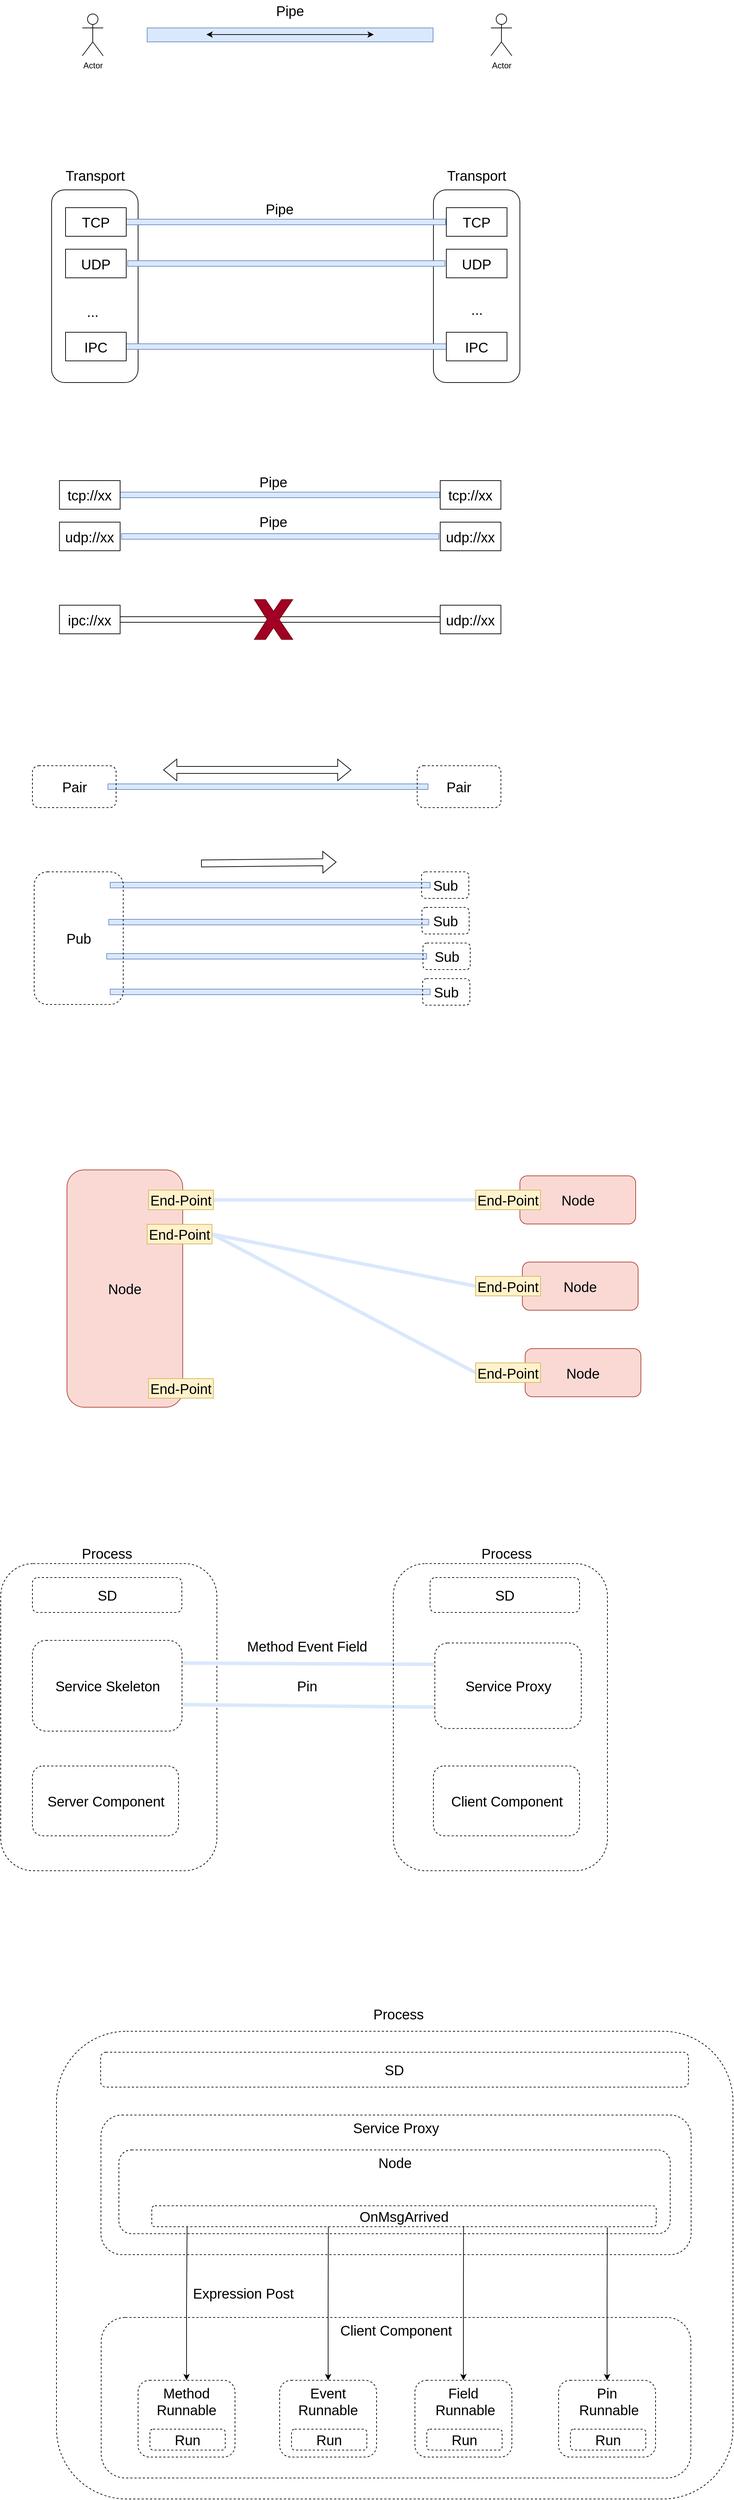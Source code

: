 <mxfile version="20.8.23" type="github">
  <diagram name="第 1 页" id="jIALP_Qu_OMVzzjKfbdN">
    <mxGraphModel dx="1434" dy="790" grid="1" gridSize="10" guides="1" tooltips="1" connect="1" arrows="1" fold="1" page="0" pageScale="1" pageWidth="3300" pageHeight="4681" math="0" shadow="0">
      <root>
        <mxCell id="0" />
        <mxCell id="1" parent="0" />
        <mxCell id="VlplCTbGySArgwU-pw7Q-80" value="" style="rounded=1;whiteSpace=wrap;html=1;dashed=1;fontSize=20;fillColor=none;" vertex="1" parent="1">
          <mxGeometry x="340" y="3150" width="970" height="670" as="geometry" />
        </mxCell>
        <mxCell id="VlplCTbGySArgwU-pw7Q-82" value="Client&amp;nbsp;Component" style="rounded=1;whiteSpace=wrap;html=1;dashed=1;fontSize=20;fillColor=none;verticalAlign=top;container=0;" vertex="1" parent="1">
          <mxGeometry x="404.13" y="3560" width="845.5" height="230" as="geometry" />
        </mxCell>
        <mxCell id="oMI9exQP8Ro3YuZZ36rO-1" value="" style="rounded=0;whiteSpace=wrap;html=1;fillColor=#dae8fc;strokeColor=#6c8ebf;" parent="1" vertex="1">
          <mxGeometry x="413.75" y="1363" width="459" height="8" as="geometry" />
        </mxCell>
        <mxCell id="oMI9exQP8Ro3YuZZ36rO-14" value="Pair" style="rounded=1;whiteSpace=wrap;html=1;fontSize=20;fillColor=none;dashed=1;" parent="1" vertex="1">
          <mxGeometry x="857.25" y="1337" width="120" height="60" as="geometry" />
        </mxCell>
        <mxCell id="oMI9exQP8Ro3YuZZ36rO-13" value="Pair" style="rounded=1;whiteSpace=wrap;html=1;fontSize=20;fillColor=none;dashed=1;" parent="1" vertex="1">
          <mxGeometry x="305.5" y="1337" width="120" height="60" as="geometry" />
        </mxCell>
        <mxCell id="vvXEJO5Gxhm5R_YY8Jwg-34" value="" style="rounded=1;whiteSpace=wrap;html=1;fontSize=20;" parent="1" vertex="1">
          <mxGeometry x="880.5" y="512" width="124" height="276" as="geometry" />
        </mxCell>
        <mxCell id="vvXEJO5Gxhm5R_YY8Jwg-33" value="" style="rounded=1;whiteSpace=wrap;html=1;fontSize=20;" parent="1" vertex="1">
          <mxGeometry x="333" y="512" width="124" height="276" as="geometry" />
        </mxCell>
        <mxCell id="egSyH-RiIAFcxhQm0xI7-1" value="" style="rounded=0;whiteSpace=wrap;html=1;fillColor=#dae8fc;strokeColor=#6c8ebf;" parent="1" vertex="1">
          <mxGeometry x="470" y="280" width="410" height="20" as="geometry" />
        </mxCell>
        <mxCell id="egSyH-RiIAFcxhQm0xI7-3" value="" style="endArrow=classic;startArrow=classic;html=1;rounded=0;" parent="1" edge="1">
          <mxGeometry width="50" height="50" relative="1" as="geometry">
            <mxPoint x="555" y="289.5" as="sourcePoint" />
            <mxPoint x="795" y="289.5" as="targetPoint" />
          </mxGeometry>
        </mxCell>
        <mxCell id="egSyH-RiIAFcxhQm0xI7-4" value="Actor" style="shape=umlActor;verticalLabelPosition=bottom;verticalAlign=top;html=1;outlineConnect=0;" parent="1" vertex="1">
          <mxGeometry x="377" y="260" width="30" height="60" as="geometry" />
        </mxCell>
        <mxCell id="egSyH-RiIAFcxhQm0xI7-5" value="Actor" style="shape=umlActor;verticalLabelPosition=bottom;verticalAlign=top;html=1;outlineConnect=0;" parent="1" vertex="1">
          <mxGeometry x="963" y="260" width="30" height="60" as="geometry" />
        </mxCell>
        <mxCell id="egSyH-RiIAFcxhQm0xI7-6" value="Pipe" style="text;html=1;strokeColor=none;fillColor=none;align=center;verticalAlign=middle;whiteSpace=wrap;rounded=0;fontSize=20;" parent="1" vertex="1">
          <mxGeometry x="645" y="240" width="60" height="30" as="geometry" />
        </mxCell>
        <mxCell id="vvXEJO5Gxhm5R_YY8Jwg-16" value="" style="rounded=0;whiteSpace=wrap;html=1;fillColor=#dae8fc;strokeColor=#6c8ebf;" parent="1" vertex="1">
          <mxGeometry x="439" y="554" width="459" height="8" as="geometry" />
        </mxCell>
        <mxCell id="vvXEJO5Gxhm5R_YY8Jwg-22" value="TCP" style="rounded=0;whiteSpace=wrap;html=1;fontSize=20;" parent="1" vertex="1">
          <mxGeometry x="353" y="537.5" width="87" height="41" as="geometry" />
        </mxCell>
        <mxCell id="vvXEJO5Gxhm5R_YY8Jwg-23" value="TCP" style="rounded=0;whiteSpace=wrap;html=1;fontSize=20;" parent="1" vertex="1">
          <mxGeometry x="899" y="537.5" width="87" height="41" as="geometry" />
        </mxCell>
        <mxCell id="vvXEJO5Gxhm5R_YY8Jwg-24" value="" style="rounded=0;whiteSpace=wrap;html=1;fillColor=#dae8fc;strokeColor=#6c8ebf;" parent="1" vertex="1">
          <mxGeometry x="442" y="613.5" width="455" height="8" as="geometry" />
        </mxCell>
        <mxCell id="vvXEJO5Gxhm5R_YY8Jwg-25" value="UDP" style="rounded=0;whiteSpace=wrap;html=1;fontSize=20;" parent="1" vertex="1">
          <mxGeometry x="353" y="597" width="87" height="41" as="geometry" />
        </mxCell>
        <mxCell id="vvXEJO5Gxhm5R_YY8Jwg-26" value="UDP" style="rounded=0;whiteSpace=wrap;html=1;fontSize=20;" parent="1" vertex="1">
          <mxGeometry x="899" y="597" width="87" height="41" as="geometry" />
        </mxCell>
        <mxCell id="vvXEJO5Gxhm5R_YY8Jwg-27" value="" style="rounded=0;whiteSpace=wrap;html=1;fillColor=#dae8fc;strokeColor=#6c8ebf;" parent="1" vertex="1">
          <mxGeometry x="433" y="732.5" width="466" height="8" as="geometry" />
        </mxCell>
        <mxCell id="vvXEJO5Gxhm5R_YY8Jwg-28" value="IPC" style="rounded=0;whiteSpace=wrap;html=1;fontSize=20;" parent="1" vertex="1">
          <mxGeometry x="353" y="716" width="87" height="41" as="geometry" />
        </mxCell>
        <mxCell id="vvXEJO5Gxhm5R_YY8Jwg-29" value="IPC" style="rounded=0;whiteSpace=wrap;html=1;fontSize=20;" parent="1" vertex="1">
          <mxGeometry x="899" y="716" width="87" height="41" as="geometry" />
        </mxCell>
        <mxCell id="vvXEJO5Gxhm5R_YY8Jwg-30" value="..." style="text;html=1;strokeColor=none;fillColor=none;align=center;verticalAlign=middle;whiteSpace=wrap;rounded=0;fontSize=20;" parent="1" vertex="1">
          <mxGeometry x="362" y="671" width="60" height="30" as="geometry" />
        </mxCell>
        <mxCell id="vvXEJO5Gxhm5R_YY8Jwg-31" value="..." style="text;html=1;strokeColor=none;fillColor=none;align=center;verticalAlign=middle;whiteSpace=wrap;rounded=0;fontSize=20;" parent="1" vertex="1">
          <mxGeometry x="912.5" y="668" width="60" height="30" as="geometry" />
        </mxCell>
        <mxCell id="vvXEJO5Gxhm5R_YY8Jwg-35" value="Transport" style="text;html=1;strokeColor=none;fillColor=none;align=center;verticalAlign=middle;whiteSpace=wrap;rounded=0;fontSize=20;" parent="1" vertex="1">
          <mxGeometry x="338.5" y="478" width="113" height="26" as="geometry" />
        </mxCell>
        <mxCell id="vvXEJO5Gxhm5R_YY8Jwg-36" value="Transport" style="text;html=1;strokeColor=none;fillColor=none;align=center;verticalAlign=middle;whiteSpace=wrap;rounded=0;fontSize=20;" parent="1" vertex="1">
          <mxGeometry x="886" y="478" width="113" height="26" as="geometry" />
        </mxCell>
        <mxCell id="vvXEJO5Gxhm5R_YY8Jwg-37" value="Pipe" style="text;html=1;strokeColor=none;fillColor=none;align=center;verticalAlign=middle;whiteSpace=wrap;rounded=0;fontSize=20;" parent="1" vertex="1">
          <mxGeometry x="630" y="524" width="60" height="30" as="geometry" />
        </mxCell>
        <mxCell id="vvXEJO5Gxhm5R_YY8Jwg-40" value="" style="rounded=0;whiteSpace=wrap;html=1;fillColor=#dae8fc;strokeColor=#6c8ebf;" parent="1" vertex="1">
          <mxGeometry x="430.25" y="945" width="459" height="8" as="geometry" />
        </mxCell>
        <mxCell id="vvXEJO5Gxhm5R_YY8Jwg-41" value="tcp://xx" style="rounded=0;whiteSpace=wrap;html=1;fontSize=20;" parent="1" vertex="1">
          <mxGeometry x="344.25" y="928.5" width="87" height="41" as="geometry" />
        </mxCell>
        <mxCell id="vvXEJO5Gxhm5R_YY8Jwg-42" value="tcp://xx" style="rounded=0;whiteSpace=wrap;html=1;fontSize=20;" parent="1" vertex="1">
          <mxGeometry x="890.25" y="928.5" width="87" height="41" as="geometry" />
        </mxCell>
        <mxCell id="vvXEJO5Gxhm5R_YY8Jwg-43" value="" style="rounded=0;whiteSpace=wrap;html=1;fillColor=#dae8fc;strokeColor=#6c8ebf;" parent="1" vertex="1">
          <mxGeometry x="433.25" y="1004.5" width="455" height="8" as="geometry" />
        </mxCell>
        <mxCell id="vvXEJO5Gxhm5R_YY8Jwg-44" value="udp://xx" style="rounded=0;whiteSpace=wrap;html=1;fontSize=20;" parent="1" vertex="1">
          <mxGeometry x="344.25" y="988" width="87" height="41" as="geometry" />
        </mxCell>
        <mxCell id="vvXEJO5Gxhm5R_YY8Jwg-45" value="udp://xx" style="rounded=0;whiteSpace=wrap;html=1;fontSize=20;" parent="1" vertex="1">
          <mxGeometry x="890.25" y="988" width="87" height="41" as="geometry" />
        </mxCell>
        <mxCell id="vvXEJO5Gxhm5R_YY8Jwg-46" value="" style="rounded=0;whiteSpace=wrap;html=1;" parent="1" vertex="1">
          <mxGeometry x="424.25" y="1123.5" width="466" height="8" as="geometry" />
        </mxCell>
        <mxCell id="vvXEJO5Gxhm5R_YY8Jwg-47" value="ipc://xx" style="rounded=0;whiteSpace=wrap;html=1;fontSize=20;" parent="1" vertex="1">
          <mxGeometry x="344.25" y="1107" width="87" height="41" as="geometry" />
        </mxCell>
        <mxCell id="vvXEJO5Gxhm5R_YY8Jwg-48" value="udp://xx" style="rounded=0;whiteSpace=wrap;html=1;fontSize=20;" parent="1" vertex="1">
          <mxGeometry x="890.25" y="1107" width="87" height="41" as="geometry" />
        </mxCell>
        <mxCell id="vvXEJO5Gxhm5R_YY8Jwg-53" value="Pipe" style="text;html=1;strokeColor=none;fillColor=none;align=center;verticalAlign=middle;whiteSpace=wrap;rounded=0;fontSize=20;" parent="1" vertex="1">
          <mxGeometry x="621.25" y="915" width="60" height="30" as="geometry" />
        </mxCell>
        <mxCell id="vvXEJO5Gxhm5R_YY8Jwg-54" value="" style="verticalLabelPosition=bottom;verticalAlign=top;html=1;shape=mxgraph.basic.x;fontSize=20;fillColor=#a20025;fontColor=#ffffff;strokeColor=#6F0000;" parent="1" vertex="1">
          <mxGeometry x="623.75" y="1099" width="55" height="57" as="geometry" />
        </mxCell>
        <mxCell id="vvXEJO5Gxhm5R_YY8Jwg-55" value="Pipe" style="text;html=1;strokeColor=none;fillColor=none;align=center;verticalAlign=middle;whiteSpace=wrap;rounded=0;fontSize=20;" parent="1" vertex="1">
          <mxGeometry x="621.25" y="972" width="60" height="30" as="geometry" />
        </mxCell>
        <mxCell id="oMI9exQP8Ro3YuZZ36rO-4" value="" style="rounded=0;whiteSpace=wrap;html=1;fillColor=#dae8fc;strokeColor=#6c8ebf;rotation=0;" parent="1" vertex="1">
          <mxGeometry x="417" y="1504" width="458.75" height="8" as="geometry" />
        </mxCell>
        <mxCell id="oMI9exQP8Ro3YuZZ36rO-15" value="" style="rounded=0;whiteSpace=wrap;html=1;fillColor=#dae8fc;strokeColor=#6c8ebf;" parent="1" vertex="1">
          <mxGeometry x="415" y="1557" width="458.75" height="8" as="geometry" />
        </mxCell>
        <mxCell id="oMI9exQP8Ro3YuZZ36rO-16" value="" style="rounded=0;whiteSpace=wrap;html=1;fillColor=#dae8fc;strokeColor=#6c8ebf;rotation=0;" parent="1" vertex="1">
          <mxGeometry x="412" y="1606" width="458.75" height="8" as="geometry" />
        </mxCell>
        <mxCell id="oMI9exQP8Ro3YuZZ36rO-17" value="" style="rounded=0;whiteSpace=wrap;html=1;fillColor=#dae8fc;strokeColor=#6c8ebf;rotation=0;" parent="1" vertex="1">
          <mxGeometry x="417" y="1657" width="458.75" height="8" as="geometry" />
        </mxCell>
        <mxCell id="oMI9exQP8Ro3YuZZ36rO-18" value="Pub" style="rounded=1;whiteSpace=wrap;html=1;fontSize=20;fillColor=none;dashed=1;" parent="1" vertex="1">
          <mxGeometry x="308" y="1489" width="127.75" height="190" as="geometry" />
        </mxCell>
        <mxCell id="oMI9exQP8Ro3YuZZ36rO-19" value="Sub" style="rounded=1;whiteSpace=wrap;html=1;fontSize=20;fillColor=none;dashed=1;" parent="1" vertex="1">
          <mxGeometry x="863.5" y="1489" width="67.75" height="38" as="geometry" />
        </mxCell>
        <mxCell id="oMI9exQP8Ro3YuZZ36rO-23" value="Sub" style="rounded=1;whiteSpace=wrap;html=1;fontSize=20;fillColor=none;dashed=1;" parent="1" vertex="1">
          <mxGeometry x="864" y="1540" width="67.75" height="38" as="geometry" />
        </mxCell>
        <mxCell id="oMI9exQP8Ro3YuZZ36rO-24" value="Sub" style="rounded=1;whiteSpace=wrap;html=1;fontSize=20;fillColor=none;dashed=1;" parent="1" vertex="1">
          <mxGeometry x="865.5" y="1591" width="67.75" height="38" as="geometry" />
        </mxCell>
        <mxCell id="oMI9exQP8Ro3YuZZ36rO-25" value="Sub" style="rounded=1;whiteSpace=wrap;html=1;fontSize=20;fillColor=none;dashed=1;" parent="1" vertex="1">
          <mxGeometry x="865" y="1642" width="67.75" height="38" as="geometry" />
        </mxCell>
        <mxCell id="VlplCTbGySArgwU-pw7Q-2" value="" style="shape=flexArrow;endArrow=classic;html=1;rounded=0;fontSize=20;" edge="1" parent="1">
          <mxGeometry width="50" height="50" relative="1" as="geometry">
            <mxPoint x="547.38" y="1477" as="sourcePoint" />
            <mxPoint x="741.38" y="1475" as="targetPoint" />
          </mxGeometry>
        </mxCell>
        <mxCell id="VlplCTbGySArgwU-pw7Q-3" value="" style="shape=flexArrow;endArrow=classic;startArrow=classic;html=1;rounded=0;fontSize=20;" edge="1" parent="1">
          <mxGeometry width="100" height="100" relative="1" as="geometry">
            <mxPoint x="493.06" y="1343" as="sourcePoint" />
            <mxPoint x="762.68" y="1343" as="targetPoint" />
          </mxGeometry>
        </mxCell>
        <mxCell id="VlplCTbGySArgwU-pw7Q-4" value="Node" style="rounded=1;whiteSpace=wrap;html=1;fontSize=20;fillColor=#fad9d5;strokeColor=#ae4132;" vertex="1" parent="1">
          <mxGeometry x="355" y="1916" width="166" height="340" as="geometry" />
        </mxCell>
        <mxCell id="VlplCTbGySArgwU-pw7Q-23" style="edgeStyle=none;rounded=0;orthogonalLoop=1;jettySize=auto;html=1;exitX=1;exitY=0.5;exitDx=0;exitDy=0;entryX=0;entryY=0.5;entryDx=0;entryDy=0;strokeColor=#dae8fc;fontSize=20;fillColor=#DAE8FC;strokeWidth=5;startArrow=none;startFill=0;endArrow=none;endFill=0;" edge="1" parent="1" source="VlplCTbGySArgwU-pw7Q-5" target="VlplCTbGySArgwU-pw7Q-13">
          <mxGeometry relative="1" as="geometry" />
        </mxCell>
        <mxCell id="VlplCTbGySArgwU-pw7Q-5" value="End-Point" style="rounded=0;whiteSpace=wrap;html=1;fontSize=20;fillColor=#fff2cc;strokeColor=#d6b656;" vertex="1" parent="1">
          <mxGeometry x="472" y="1945" width="93" height="28" as="geometry" />
        </mxCell>
        <mxCell id="VlplCTbGySArgwU-pw7Q-24" style="edgeStyle=none;rounded=0;orthogonalLoop=1;jettySize=auto;html=1;exitX=1;exitY=0.5;exitDx=0;exitDy=0;entryX=0;entryY=0.5;entryDx=0;entryDy=0;strokeColor=#dae8fc;strokeWidth=5;fontSize=20;startArrow=none;startFill=0;endArrow=none;endFill=0;fillColor=#DAE8FC;" edge="1" parent="1" source="VlplCTbGySArgwU-pw7Q-6" target="VlplCTbGySArgwU-pw7Q-14">
          <mxGeometry relative="1" as="geometry" />
        </mxCell>
        <mxCell id="VlplCTbGySArgwU-pw7Q-25" style="edgeStyle=none;rounded=0;orthogonalLoop=1;jettySize=auto;html=1;exitX=1;exitY=0.5;exitDx=0;exitDy=0;entryX=0;entryY=0.5;entryDx=0;entryDy=0;strokeColor=#dae8fc;strokeWidth=5;fontSize=20;startArrow=none;startFill=0;endArrow=none;endFill=0;fillColor=#DAE8FC;" edge="1" parent="1" source="VlplCTbGySArgwU-pw7Q-6" target="VlplCTbGySArgwU-pw7Q-15">
          <mxGeometry relative="1" as="geometry" />
        </mxCell>
        <mxCell id="VlplCTbGySArgwU-pw7Q-6" value="End-Point" style="rounded=0;whiteSpace=wrap;html=1;fontSize=20;fillColor=#fff2cc;strokeColor=#d6b656;" vertex="1" parent="1">
          <mxGeometry x="470" y="1994" width="93" height="28" as="geometry" />
        </mxCell>
        <mxCell id="VlplCTbGySArgwU-pw7Q-7" value="End-Point" style="rounded=0;whiteSpace=wrap;html=1;fontSize=20;fillColor=#fff2cc;strokeColor=#d6b656;" vertex="1" parent="1">
          <mxGeometry x="472" y="2215" width="93" height="28" as="geometry" />
        </mxCell>
        <mxCell id="VlplCTbGySArgwU-pw7Q-9" value="Node" style="rounded=1;whiteSpace=wrap;html=1;fontSize=20;fillColor=#fad9d5;strokeColor=#ae4132;" vertex="1" parent="1">
          <mxGeometry x="1004.5" y="1924.5" width="166" height="69" as="geometry" />
        </mxCell>
        <mxCell id="VlplCTbGySArgwU-pw7Q-10" value="Node" style="rounded=1;whiteSpace=wrap;html=1;fontSize=20;fillColor=#fad9d5;strokeColor=#ae4132;" vertex="1" parent="1">
          <mxGeometry x="1008" y="2048" width="166" height="69" as="geometry" />
        </mxCell>
        <mxCell id="VlplCTbGySArgwU-pw7Q-11" value="Node" style="rounded=1;whiteSpace=wrap;html=1;fontSize=20;fillColor=#fad9d5;strokeColor=#ae4132;" vertex="1" parent="1">
          <mxGeometry x="1012" y="2172" width="166" height="69" as="geometry" />
        </mxCell>
        <mxCell id="VlplCTbGySArgwU-pw7Q-13" value="End-Point" style="rounded=0;whiteSpace=wrap;html=1;fontSize=20;flipH=1;fillColor=#fff2cc;strokeColor=#d6b656;" vertex="1" parent="1">
          <mxGeometry x="941" y="1945" width="93" height="28" as="geometry" />
        </mxCell>
        <mxCell id="VlplCTbGySArgwU-pw7Q-14" value="End-Point" style="rounded=0;whiteSpace=wrap;html=1;fontSize=20;flipH=1;fillColor=#fff2cc;strokeColor=#d6b656;" vertex="1" parent="1">
          <mxGeometry x="941" y="2068.5" width="93" height="28" as="geometry" />
        </mxCell>
        <mxCell id="VlplCTbGySArgwU-pw7Q-15" value="End-Point" style="rounded=0;whiteSpace=wrap;html=1;fontSize=20;flipH=1;fillColor=#fff2cc;strokeColor=#d6b656;" vertex="1" parent="1">
          <mxGeometry x="941" y="2192.5" width="93" height="28" as="geometry" />
        </mxCell>
        <mxCell id="VlplCTbGySArgwU-pw7Q-28" value="" style="rounded=1;whiteSpace=wrap;html=1;dashed=1;fontSize=20;fillColor=none;" vertex="1" parent="1">
          <mxGeometry x="260" y="2480" width="310" height="440" as="geometry" />
        </mxCell>
        <mxCell id="VlplCTbGySArgwU-pw7Q-38" style="edgeStyle=none;rounded=0;orthogonalLoop=1;jettySize=auto;html=1;exitX=1;exitY=0.25;exitDx=0;exitDy=0;entryX=0;entryY=0.25;entryDx=0;entryDy=0;strokeColor=#dae8fc;strokeWidth=5;fontSize=20;startArrow=none;startFill=0;endArrow=none;endFill=0;fillColor=#DAE8FC;" edge="1" parent="1" source="VlplCTbGySArgwU-pw7Q-31" target="VlplCTbGySArgwU-pw7Q-35">
          <mxGeometry relative="1" as="geometry" />
        </mxCell>
        <mxCell id="VlplCTbGySArgwU-pw7Q-39" style="edgeStyle=none;rounded=0;orthogonalLoop=1;jettySize=auto;html=1;exitX=1.005;exitY=0.708;exitDx=0;exitDy=0;entryX=0;entryY=0.75;entryDx=0;entryDy=0;strokeColor=#dae8fc;strokeWidth=5;fontSize=20;startArrow=none;startFill=0;endArrow=none;endFill=0;fillColor=#DAE8FC;exitPerimeter=0;" edge="1" parent="1" source="VlplCTbGySArgwU-pw7Q-31" target="VlplCTbGySArgwU-pw7Q-35">
          <mxGeometry relative="1" as="geometry" />
        </mxCell>
        <mxCell id="VlplCTbGySArgwU-pw7Q-31" value="Service&amp;nbsp;Skeleton" style="rounded=1;whiteSpace=wrap;html=1;dashed=1;fontSize=20;fillColor=none;" vertex="1" parent="1">
          <mxGeometry x="305.5" y="2590" width="214.5" height="130" as="geometry" />
        </mxCell>
        <mxCell id="VlplCTbGySArgwU-pw7Q-32" value="" style="rounded=1;whiteSpace=wrap;html=1;dashed=1;fontSize=20;fillColor=none;" vertex="1" parent="1">
          <mxGeometry x="823" y="2480" width="307" height="440" as="geometry" />
        </mxCell>
        <mxCell id="VlplCTbGySArgwU-pw7Q-33" value="SD" style="rounded=1;whiteSpace=wrap;html=1;dashed=1;fontSize=20;fillColor=none;" vertex="1" parent="1">
          <mxGeometry x="875.75" y="2500" width="214.25" height="50" as="geometry" />
        </mxCell>
        <mxCell id="VlplCTbGySArgwU-pw7Q-34" value="Client&amp;nbsp;Component" style="rounded=1;whiteSpace=wrap;html=1;dashed=1;fontSize=20;fillColor=none;" vertex="1" parent="1">
          <mxGeometry x="880.5" y="2770" width="209.5" height="100" as="geometry" />
        </mxCell>
        <mxCell id="VlplCTbGySArgwU-pw7Q-35" value="Service&amp;nbsp;Proxy" style="rounded=1;whiteSpace=wrap;html=1;dashed=1;fontSize=20;fillColor=none;" vertex="1" parent="1">
          <mxGeometry x="882.5" y="2593.75" width="210" height="122.5" as="geometry" />
        </mxCell>
        <mxCell id="VlplCTbGySArgwU-pw7Q-36" value="SD" style="rounded=1;whiteSpace=wrap;html=1;dashed=1;fontSize=20;fillColor=none;" vertex="1" parent="1">
          <mxGeometry x="305.5" y="2500" width="214.25" height="50" as="geometry" />
        </mxCell>
        <mxCell id="VlplCTbGySArgwU-pw7Q-37" value="Server Component" style="rounded=1;whiteSpace=wrap;html=1;dashed=1;fontSize=20;fillColor=none;" vertex="1" parent="1">
          <mxGeometry x="305.5" y="2770" width="209.5" height="100" as="geometry" />
        </mxCell>
        <mxCell id="VlplCTbGySArgwU-pw7Q-40" value="Method Event Field" style="text;html=1;strokeColor=none;fillColor=none;align=center;verticalAlign=middle;whiteSpace=wrap;rounded=0;fontSize=20;" vertex="1" parent="1">
          <mxGeometry x="610" y="2580" width="179" height="36" as="geometry" />
        </mxCell>
        <mxCell id="VlplCTbGySArgwU-pw7Q-41" value="Pin" style="text;html=1;strokeColor=none;fillColor=none;align=center;verticalAlign=middle;whiteSpace=wrap;rounded=0;fontSize=20;" vertex="1" parent="1">
          <mxGeometry x="610" y="2637" width="179" height="36" as="geometry" />
        </mxCell>
        <mxCell id="VlplCTbGySArgwU-pw7Q-42" value="Process" style="text;html=1;strokeColor=none;fillColor=none;align=center;verticalAlign=middle;whiteSpace=wrap;rounded=0;fontSize=20;" vertex="1" parent="1">
          <mxGeometry x="370.25" y="2450" width="85" height="30" as="geometry" />
        </mxCell>
        <mxCell id="VlplCTbGySArgwU-pw7Q-43" value="Process" style="text;html=1;strokeColor=none;fillColor=none;align=center;verticalAlign=middle;whiteSpace=wrap;rounded=0;fontSize=20;" vertex="1" parent="1">
          <mxGeometry x="942.75" y="2450" width="85" height="30" as="geometry" />
        </mxCell>
        <mxCell id="VlplCTbGySArgwU-pw7Q-49" value="" style="group" vertex="1" connectable="0" parent="1">
          <mxGeometry x="457" y="3650" width="139" height="110" as="geometry" />
        </mxCell>
        <mxCell id="VlplCTbGySArgwU-pw7Q-87" value="" style="group" vertex="1" connectable="0" parent="VlplCTbGySArgwU-pw7Q-49">
          <mxGeometry width="139" height="110" as="geometry" />
        </mxCell>
        <mxCell id="VlplCTbGySArgwU-pw7Q-46" value="Method Runnable" style="rounded=1;whiteSpace=wrap;html=1;dashed=1;fontSize=20;fillColor=none;verticalAlign=top;" vertex="1" parent="VlplCTbGySArgwU-pw7Q-87">
          <mxGeometry width="139" height="110" as="geometry" />
        </mxCell>
        <mxCell id="VlplCTbGySArgwU-pw7Q-47" value="Run" style="rounded=1;whiteSpace=wrap;html=1;dashed=1;fontSize=20;fillColor=none;" vertex="1" parent="VlplCTbGySArgwU-pw7Q-87">
          <mxGeometry x="17" y="70" width="108" height="30" as="geometry" />
        </mxCell>
        <mxCell id="VlplCTbGySArgwU-pw7Q-50" value="" style="group" vertex="1" connectable="0" parent="1">
          <mxGeometry x="660" y="3650" width="139" height="110" as="geometry" />
        </mxCell>
        <mxCell id="VlplCTbGySArgwU-pw7Q-51" value="Event Runnable" style="rounded=1;whiteSpace=wrap;html=1;dashed=1;fontSize=20;fillColor=none;verticalAlign=top;" vertex="1" parent="VlplCTbGySArgwU-pw7Q-50">
          <mxGeometry width="139" height="110" as="geometry" />
        </mxCell>
        <mxCell id="VlplCTbGySArgwU-pw7Q-52" value="Run" style="rounded=1;whiteSpace=wrap;html=1;dashed=1;fontSize=20;fillColor=none;" vertex="1" parent="VlplCTbGySArgwU-pw7Q-50">
          <mxGeometry x="17" y="70" width="108" height="30" as="geometry" />
        </mxCell>
        <mxCell id="VlplCTbGySArgwU-pw7Q-53" value="" style="group" vertex="1" connectable="0" parent="1">
          <mxGeometry x="854" y="3650" width="139" height="110" as="geometry" />
        </mxCell>
        <mxCell id="VlplCTbGySArgwU-pw7Q-54" value="Field&lt;br&gt;&amp;nbsp;Runnable" style="rounded=1;whiteSpace=wrap;html=1;dashed=1;fontSize=20;fillColor=none;verticalAlign=top;" vertex="1" parent="VlplCTbGySArgwU-pw7Q-53">
          <mxGeometry width="139" height="110" as="geometry" />
        </mxCell>
        <mxCell id="VlplCTbGySArgwU-pw7Q-55" value="Run" style="rounded=1;whiteSpace=wrap;html=1;dashed=1;fontSize=20;fillColor=none;" vertex="1" parent="VlplCTbGySArgwU-pw7Q-53">
          <mxGeometry x="17" y="70" width="108" height="30" as="geometry" />
        </mxCell>
        <mxCell id="VlplCTbGySArgwU-pw7Q-56" value="" style="group" vertex="1" connectable="0" parent="1">
          <mxGeometry x="1060" y="3650" width="139" height="110" as="geometry" />
        </mxCell>
        <mxCell id="VlplCTbGySArgwU-pw7Q-57" value="Pin&lt;br&gt;&amp;nbsp;Runnable" style="rounded=1;whiteSpace=wrap;html=1;dashed=1;fontSize=20;fillColor=none;verticalAlign=top;" vertex="1" parent="VlplCTbGySArgwU-pw7Q-56">
          <mxGeometry width="139" height="110" as="geometry" />
        </mxCell>
        <mxCell id="VlplCTbGySArgwU-pw7Q-58" value="Run" style="rounded=1;whiteSpace=wrap;html=1;dashed=1;fontSize=20;fillColor=none;" vertex="1" parent="VlplCTbGySArgwU-pw7Q-56">
          <mxGeometry x="17" y="70" width="108" height="30" as="geometry" />
        </mxCell>
        <mxCell id="VlplCTbGySArgwU-pw7Q-81" value="SD" style="rounded=1;whiteSpace=wrap;html=1;dashed=1;fontSize=20;fillColor=none;" vertex="1" parent="1">
          <mxGeometry x="403.25" y="3180" width="843" height="50" as="geometry" />
        </mxCell>
        <mxCell id="VlplCTbGySArgwU-pw7Q-83" value="Service&amp;nbsp;Proxy" style="rounded=1;whiteSpace=wrap;html=1;dashed=1;fontSize=20;fillColor=none;verticalAlign=top;" vertex="1" parent="1">
          <mxGeometry x="403.75" y="3270" width="846.25" height="200" as="geometry" />
        </mxCell>
        <mxCell id="VlplCTbGySArgwU-pw7Q-84" value="Process" style="text;html=1;strokeColor=none;fillColor=none;align=center;verticalAlign=middle;whiteSpace=wrap;rounded=0;fontSize=20;" vertex="1" parent="1">
          <mxGeometry x="787.75" y="3110" width="85" height="30" as="geometry" />
        </mxCell>
        <mxCell id="VlplCTbGySArgwU-pw7Q-85" value="Node" style="rounded=1;whiteSpace=wrap;html=1;dashed=1;fontSize=20;fillColor=none;verticalAlign=top;" vertex="1" parent="1">
          <mxGeometry x="429.5" y="3320" width="790.5" height="120" as="geometry" />
        </mxCell>
        <mxCell id="VlplCTbGySArgwU-pw7Q-86" value="OnMsgArrived" style="rounded=1;whiteSpace=wrap;html=1;dashed=1;fontSize=20;fillColor=none;" vertex="1" parent="1">
          <mxGeometry x="476.63" y="3400" width="723.37" height="30" as="geometry" />
        </mxCell>
        <mxCell id="VlplCTbGySArgwU-pw7Q-88" style="edgeStyle=orthogonalEdgeStyle;rounded=0;orthogonalLoop=1;jettySize=auto;html=1;exitX=0.5;exitY=0;exitDx=0;exitDy=0;entryX=0.07;entryY=1;entryDx=0;entryDy=0;entryPerimeter=0;strokeColor=#000000;strokeWidth=1;fontSize=20;startArrow=classic;startFill=1;endArrow=none;endFill=0;fillColor=#DAE8FC;" edge="1" parent="1" source="VlplCTbGySArgwU-pw7Q-46" target="VlplCTbGySArgwU-pw7Q-86">
          <mxGeometry relative="1" as="geometry" />
        </mxCell>
        <mxCell id="VlplCTbGySArgwU-pw7Q-89" style="edgeStyle=orthogonalEdgeStyle;rounded=0;orthogonalLoop=1;jettySize=auto;html=1;exitX=0.5;exitY=0;exitDx=0;exitDy=0;entryX=0.35;entryY=1;entryDx=0;entryDy=0;entryPerimeter=0;strokeColor=#000000;strokeWidth=1;fontSize=20;startArrow=classic;startFill=1;endArrow=none;endFill=0;fillColor=#DAE8FC;" edge="1" parent="1" source="VlplCTbGySArgwU-pw7Q-51" target="VlplCTbGySArgwU-pw7Q-86">
          <mxGeometry relative="1" as="geometry" />
        </mxCell>
        <mxCell id="VlplCTbGySArgwU-pw7Q-90" style="edgeStyle=orthogonalEdgeStyle;rounded=0;orthogonalLoop=1;jettySize=auto;html=1;exitX=0.5;exitY=0;exitDx=0;exitDy=0;entryX=0.618;entryY=0.967;entryDx=0;entryDy=0;entryPerimeter=0;strokeColor=#000000;strokeWidth=1;fontSize=20;startArrow=classic;startFill=1;endArrow=none;endFill=0;fillColor=#DAE8FC;" edge="1" parent="1" source="VlplCTbGySArgwU-pw7Q-54" target="VlplCTbGySArgwU-pw7Q-86">
          <mxGeometry relative="1" as="geometry" />
        </mxCell>
        <mxCell id="VlplCTbGySArgwU-pw7Q-91" style="edgeStyle=orthogonalEdgeStyle;rounded=0;orthogonalLoop=1;jettySize=auto;html=1;exitX=0.5;exitY=0;exitDx=0;exitDy=0;entryX=0.903;entryY=1.033;entryDx=0;entryDy=0;entryPerimeter=0;strokeColor=#000000;strokeWidth=1;fontSize=20;startArrow=classic;startFill=1;endArrow=none;endFill=0;fillColor=#DAE8FC;" edge="1" parent="1" source="VlplCTbGySArgwU-pw7Q-57" target="VlplCTbGySArgwU-pw7Q-86">
          <mxGeometry relative="1" as="geometry" />
        </mxCell>
        <mxCell id="VlplCTbGySArgwU-pw7Q-92" value="Expression Post" style="text;html=1;strokeColor=none;fillColor=none;align=center;verticalAlign=middle;whiteSpace=wrap;rounded=0;fontSize=20;" vertex="1" parent="1">
          <mxGeometry x="526" y="3510" width="164" height="30" as="geometry" />
        </mxCell>
      </root>
    </mxGraphModel>
  </diagram>
</mxfile>
